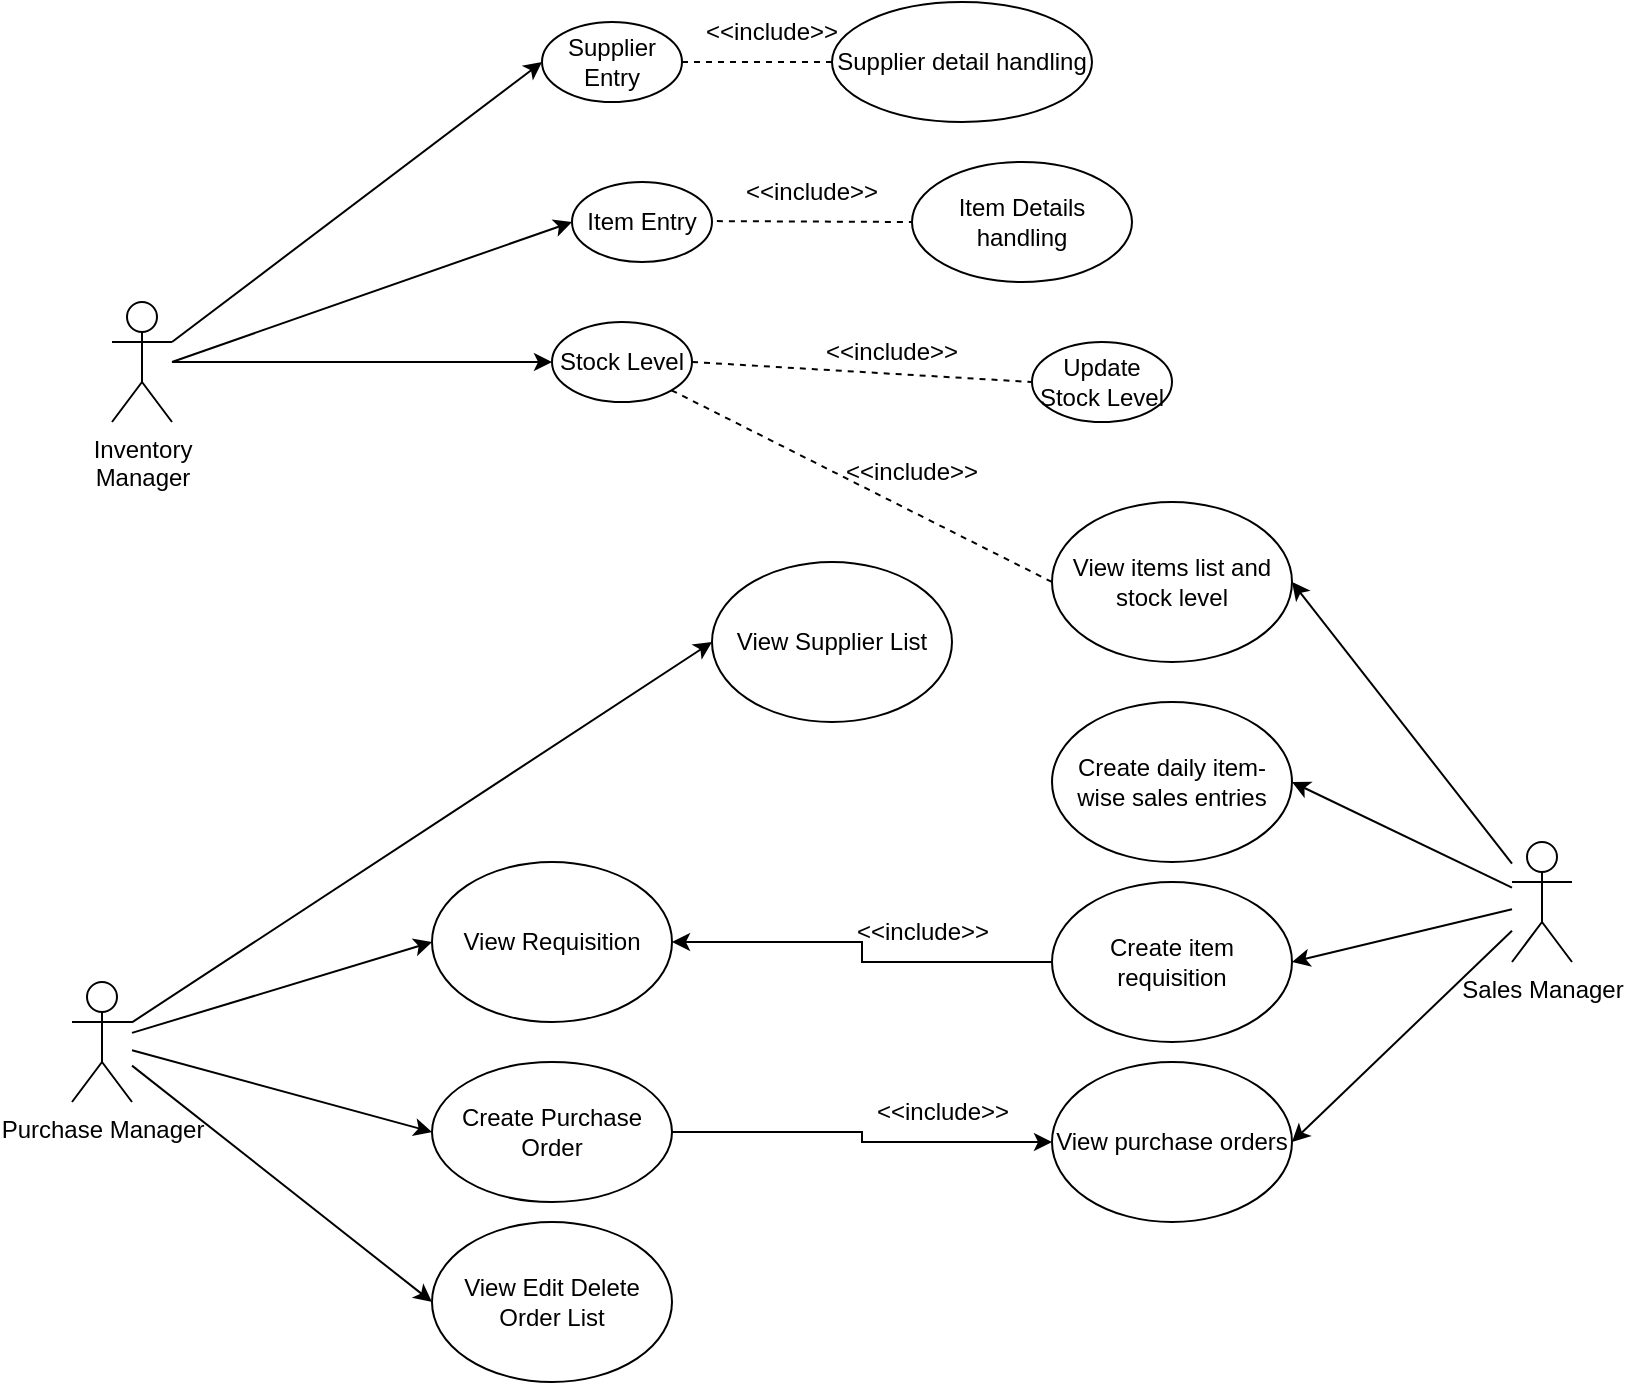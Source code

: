 <mxfile version="25.0.3">
  <diagram name="Page-1" id="WRlgL8Rsu9BcMeLaTDrW">
    <mxGraphModel dx="2401" dy="1479" grid="1" gridSize="10" guides="1" tooltips="1" connect="1" arrows="1" fold="1" page="1" pageScale="1" pageWidth="850" pageHeight="1100" math="0" shadow="0">
      <root>
        <mxCell id="0" />
        <mxCell id="1" parent="0" />
        <mxCell id="y3EWq9oGj_fFSSO3Vtz_-10" style="rounded=0;orthogonalLoop=1;jettySize=auto;html=1;entryX=0;entryY=0.5;entryDx=0;entryDy=0;" parent="1" source="y3EWq9oGj_fFSSO3Vtz_-14" target="y3EWq9oGj_fFSSO3Vtz_-15" edge="1">
          <mxGeometry relative="1" as="geometry" />
        </mxCell>
        <mxCell id="y3EWq9oGj_fFSSO3Vtz_-11" style="rounded=0;orthogonalLoop=1;jettySize=auto;html=1;entryX=0;entryY=0.5;entryDx=0;entryDy=0;" parent="1" source="y3EWq9oGj_fFSSO3Vtz_-14" target="y3EWq9oGj_fFSSO3Vtz_-16" edge="1">
          <mxGeometry relative="1" as="geometry" />
        </mxCell>
        <mxCell id="y3EWq9oGj_fFSSO3Vtz_-12" style="rounded=0;orthogonalLoop=1;jettySize=auto;html=1;entryX=0;entryY=0.5;entryDx=0;entryDy=0;" parent="1" source="y3EWq9oGj_fFSSO3Vtz_-14" target="y3EWq9oGj_fFSSO3Vtz_-18" edge="1">
          <mxGeometry relative="1" as="geometry" />
        </mxCell>
        <mxCell id="y3EWq9oGj_fFSSO3Vtz_-13" style="rounded=0;orthogonalLoop=1;jettySize=auto;html=1;entryX=0;entryY=0.5;entryDx=0;entryDy=0;" parent="1" source="y3EWq9oGj_fFSSO3Vtz_-14" target="y3EWq9oGj_fFSSO3Vtz_-19" edge="1">
          <mxGeometry relative="1" as="geometry" />
        </mxCell>
        <mxCell id="y3EWq9oGj_fFSSO3Vtz_-14" value="Purchase Manager" style="shape=umlActor;verticalLabelPosition=bottom;verticalAlign=top;html=1;outlineConnect=0;" parent="1" vertex="1">
          <mxGeometry x="-1630" y="350" width="30" height="60" as="geometry" />
        </mxCell>
        <mxCell id="y3EWq9oGj_fFSSO3Vtz_-15" value="View Supplier List" style="ellipse;whiteSpace=wrap;html=1;" parent="1" vertex="1">
          <mxGeometry x="-1310" y="140" width="120" height="80" as="geometry" />
        </mxCell>
        <mxCell id="y3EWq9oGj_fFSSO3Vtz_-16" value="View Requisition" style="ellipse;whiteSpace=wrap;html=1;" parent="1" vertex="1">
          <mxGeometry x="-1450" y="290" width="120" height="80" as="geometry" />
        </mxCell>
        <mxCell id="y3EWq9oGj_fFSSO3Vtz_-17" style="edgeStyle=orthogonalEdgeStyle;rounded=0;orthogonalLoop=1;jettySize=auto;html=1;entryX=0;entryY=0.5;entryDx=0;entryDy=0;" parent="1" source="y3EWq9oGj_fFSSO3Vtz_-18" target="y3EWq9oGj_fFSSO3Vtz_-29" edge="1">
          <mxGeometry relative="1" as="geometry" />
        </mxCell>
        <mxCell id="y3EWq9oGj_fFSSO3Vtz_-18" value="Create Purchase Order" style="ellipse;whiteSpace=wrap;html=1;" parent="1" vertex="1">
          <mxGeometry x="-1450" y="390" width="120" height="70" as="geometry" />
        </mxCell>
        <mxCell id="y3EWq9oGj_fFSSO3Vtz_-19" value="View Edit Delete Order List" style="ellipse;whiteSpace=wrap;html=1;" parent="1" vertex="1">
          <mxGeometry x="-1450" y="470" width="120" height="80" as="geometry" />
        </mxCell>
        <mxCell id="y3EWq9oGj_fFSSO3Vtz_-20" style="rounded=0;orthogonalLoop=1;jettySize=auto;html=1;entryX=1;entryY=0.5;entryDx=0;entryDy=0;" parent="1" source="y3EWq9oGj_fFSSO3Vtz_-24" target="y3EWq9oGj_fFSSO3Vtz_-25" edge="1">
          <mxGeometry relative="1" as="geometry" />
        </mxCell>
        <mxCell id="y3EWq9oGj_fFSSO3Vtz_-21" style="rounded=0;orthogonalLoop=1;jettySize=auto;html=1;entryX=1;entryY=0.5;entryDx=0;entryDy=0;" parent="1" source="y3EWq9oGj_fFSSO3Vtz_-24" target="y3EWq9oGj_fFSSO3Vtz_-26" edge="1">
          <mxGeometry relative="1" as="geometry" />
        </mxCell>
        <mxCell id="y3EWq9oGj_fFSSO3Vtz_-22" style="rounded=0;orthogonalLoop=1;jettySize=auto;html=1;entryX=1;entryY=0.5;entryDx=0;entryDy=0;" parent="1" source="y3EWq9oGj_fFSSO3Vtz_-24" target="y3EWq9oGj_fFSSO3Vtz_-28" edge="1">
          <mxGeometry relative="1" as="geometry" />
        </mxCell>
        <mxCell id="y3EWq9oGj_fFSSO3Vtz_-23" style="rounded=0;orthogonalLoop=1;jettySize=auto;html=1;entryX=1;entryY=0.5;entryDx=0;entryDy=0;" parent="1" source="y3EWq9oGj_fFSSO3Vtz_-24" target="y3EWq9oGj_fFSSO3Vtz_-29" edge="1">
          <mxGeometry relative="1" as="geometry" />
        </mxCell>
        <mxCell id="y3EWq9oGj_fFSSO3Vtz_-24" value="Sales Manager" style="shape=umlActor;verticalLabelPosition=bottom;verticalAlign=top;html=1;outlineConnect=0;" parent="1" vertex="1">
          <mxGeometry x="-910" y="280" width="30" height="60" as="geometry" />
        </mxCell>
        <mxCell id="y3EWq9oGj_fFSSO3Vtz_-25" value="View items list and stock level" style="ellipse;whiteSpace=wrap;html=1;" parent="1" vertex="1">
          <mxGeometry x="-1140" y="110" width="120" height="80" as="geometry" />
        </mxCell>
        <mxCell id="y3EWq9oGj_fFSSO3Vtz_-26" value="Create daily item-wise sales entries" style="ellipse;whiteSpace=wrap;html=1;" parent="1" vertex="1">
          <mxGeometry x="-1140" y="210" width="120" height="80" as="geometry" />
        </mxCell>
        <mxCell id="y3EWq9oGj_fFSSO3Vtz_-27" style="edgeStyle=orthogonalEdgeStyle;rounded=0;orthogonalLoop=1;jettySize=auto;html=1;entryX=1;entryY=0.5;entryDx=0;entryDy=0;" parent="1" source="y3EWq9oGj_fFSSO3Vtz_-28" target="y3EWq9oGj_fFSSO3Vtz_-16" edge="1">
          <mxGeometry relative="1" as="geometry" />
        </mxCell>
        <mxCell id="y3EWq9oGj_fFSSO3Vtz_-28" value="Create item requisition" style="ellipse;whiteSpace=wrap;html=1;" parent="1" vertex="1">
          <mxGeometry x="-1140" y="300" width="120" height="80" as="geometry" />
        </mxCell>
        <mxCell id="y3EWq9oGj_fFSSO3Vtz_-29" value="View purchase orders" style="ellipse;whiteSpace=wrap;html=1;" parent="1" vertex="1">
          <mxGeometry x="-1140" y="390" width="120" height="80" as="geometry" />
        </mxCell>
        <mxCell id="y3EWq9oGj_fFSSO3Vtz_-30" value="&amp;lt;&amp;lt;include&amp;gt;&amp;gt;" style="text;html=1;align=center;verticalAlign=middle;resizable=0;points=[];autosize=1;strokeColor=none;fillColor=none;" parent="1" vertex="1">
          <mxGeometry x="-1250" y="310" width="90" height="30" as="geometry" />
        </mxCell>
        <mxCell id="y3EWq9oGj_fFSSO3Vtz_-31" value="&amp;lt;&amp;lt;include&amp;gt;&amp;gt;" style="text;html=1;align=center;verticalAlign=middle;resizable=0;points=[];autosize=1;strokeColor=none;fillColor=none;" parent="1" vertex="1">
          <mxGeometry x="-1240" y="400" width="90" height="30" as="geometry" />
        </mxCell>
        <mxCell id="taeAyk10lP1KBZcWsIvv-32" value="Inventory&lt;div&gt;Manager&lt;/div&gt;" style="shape=umlActor;verticalLabelPosition=bottom;verticalAlign=top;html=1;outlineConnect=0;" vertex="1" parent="1">
          <mxGeometry x="-1610" y="10" width="30" height="60" as="geometry" />
        </mxCell>
        <mxCell id="taeAyk10lP1KBZcWsIvv-33" value="Item Entry" style="ellipse;whiteSpace=wrap;html=1;" vertex="1" parent="1">
          <mxGeometry x="-1380" y="-50" width="70" height="40" as="geometry" />
        </mxCell>
        <mxCell id="taeAyk10lP1KBZcWsIvv-34" value="Supplier Entry" style="ellipse;whiteSpace=wrap;html=1;" vertex="1" parent="1">
          <mxGeometry x="-1395" y="-130" width="70" height="40" as="geometry" />
        </mxCell>
        <mxCell id="taeAyk10lP1KBZcWsIvv-35" value="Stock Level" style="ellipse;whiteSpace=wrap;html=1;" vertex="1" parent="1">
          <mxGeometry x="-1390" y="20" width="70" height="40" as="geometry" />
        </mxCell>
        <mxCell id="taeAyk10lP1KBZcWsIvv-37" value="Item Details handling" style="ellipse;whiteSpace=wrap;html=1;" vertex="1" parent="1">
          <mxGeometry x="-1210" y="-60" width="110" height="60" as="geometry" />
        </mxCell>
        <mxCell id="taeAyk10lP1KBZcWsIvv-39" value="Supplier detail handling" style="ellipse;whiteSpace=wrap;html=1;" vertex="1" parent="1">
          <mxGeometry x="-1250" y="-140" width="130" height="60" as="geometry" />
        </mxCell>
        <mxCell id="taeAyk10lP1KBZcWsIvv-43" value="Update Stock Level" style="ellipse;whiteSpace=wrap;html=1;" vertex="1" parent="1">
          <mxGeometry x="-1150" y="30" width="70" height="40" as="geometry" />
        </mxCell>
        <mxCell id="taeAyk10lP1KBZcWsIvv-44" value="" style="endArrow=classic;html=1;rounded=0;entryX=0;entryY=0.5;entryDx=0;entryDy=0;" edge="1" parent="1" target="taeAyk10lP1KBZcWsIvv-33">
          <mxGeometry width="50" height="50" relative="1" as="geometry">
            <mxPoint x="-1580" y="40" as="sourcePoint" />
            <mxPoint x="-990" y="70" as="targetPoint" />
          </mxGeometry>
        </mxCell>
        <mxCell id="taeAyk10lP1KBZcWsIvv-45" value="" style="endArrow=classic;html=1;rounded=0;entryX=0;entryY=0.5;entryDx=0;entryDy=0;exitX=1;exitY=0.333;exitDx=0;exitDy=0;exitPerimeter=0;" edge="1" parent="1" target="taeAyk10lP1KBZcWsIvv-34" source="taeAyk10lP1KBZcWsIvv-32">
          <mxGeometry width="50" height="50" relative="1" as="geometry">
            <mxPoint x="-1440" y="-50" as="sourcePoint" />
            <mxPoint x="-1390" y="-30" as="targetPoint" />
          </mxGeometry>
        </mxCell>
        <mxCell id="taeAyk10lP1KBZcWsIvv-46" value="" style="endArrow=classic;html=1;rounded=0;entryX=0;entryY=0.5;entryDx=0;entryDy=0;" edge="1" parent="1" target="taeAyk10lP1KBZcWsIvv-35" source="taeAyk10lP1KBZcWsIvv-32">
          <mxGeometry width="50" height="50" relative="1" as="geometry">
            <mxPoint x="-1430" y="-20" as="sourcePoint" />
            <mxPoint x="-1430" y="20" as="targetPoint" />
          </mxGeometry>
        </mxCell>
        <mxCell id="taeAyk10lP1KBZcWsIvv-48" value="" style="endArrow=none;dashed=1;html=1;rounded=0;exitX=1.035;exitY=0.489;exitDx=0;exitDy=0;exitPerimeter=0;entryX=0;entryY=0.5;entryDx=0;entryDy=0;" edge="1" parent="1" source="taeAyk10lP1KBZcWsIvv-33" target="taeAyk10lP1KBZcWsIvv-37">
          <mxGeometry width="50" height="50" relative="1" as="geometry">
            <mxPoint x="-1010" y="-10" as="sourcePoint" />
            <mxPoint x="-940" as="targetPoint" />
          </mxGeometry>
        </mxCell>
        <mxCell id="taeAyk10lP1KBZcWsIvv-50" value="&amp;lt;&amp;lt;include&amp;gt;&amp;gt;" style="text;html=1;align=center;verticalAlign=middle;whiteSpace=wrap;rounded=0;" vertex="1" parent="1">
          <mxGeometry x="-1290" y="-60" width="60" height="30" as="geometry" />
        </mxCell>
        <mxCell id="taeAyk10lP1KBZcWsIvv-53" value="" style="endArrow=none;dashed=1;html=1;rounded=0;exitX=1;exitY=0.5;exitDx=0;exitDy=0;entryX=0;entryY=0.5;entryDx=0;entryDy=0;" edge="1" parent="1" source="taeAyk10lP1KBZcWsIvv-34" target="taeAyk10lP1KBZcWsIvv-39">
          <mxGeometry width="50" height="50" relative="1" as="geometry">
            <mxPoint x="-1290" y="-40" as="sourcePoint" />
            <mxPoint x="-1240" y="-90" as="targetPoint" />
          </mxGeometry>
        </mxCell>
        <mxCell id="taeAyk10lP1KBZcWsIvv-56" value="&amp;lt;&amp;lt;include&amp;gt;&amp;gt;" style="text;html=1;align=center;verticalAlign=middle;whiteSpace=wrap;rounded=0;" vertex="1" parent="1">
          <mxGeometry x="-1310" y="-140" width="60" height="30" as="geometry" />
        </mxCell>
        <mxCell id="taeAyk10lP1KBZcWsIvv-59" value="" style="endArrow=none;dashed=1;html=1;rounded=0;exitX=1;exitY=1;exitDx=0;exitDy=0;entryX=0;entryY=0.5;entryDx=0;entryDy=0;" edge="1" parent="1" source="taeAyk10lP1KBZcWsIvv-35" target="y3EWq9oGj_fFSSO3Vtz_-25">
          <mxGeometry width="50" height="50" relative="1" as="geometry">
            <mxPoint x="-1310" y="50" as="sourcePoint" />
            <mxPoint x="-1279.431" y="95.678" as="targetPoint" />
          </mxGeometry>
        </mxCell>
        <mxCell id="taeAyk10lP1KBZcWsIvv-60" value="" style="endArrow=none;dashed=1;html=1;rounded=0;exitX=1;exitY=0.5;exitDx=0;exitDy=0;entryX=0;entryY=0.5;entryDx=0;entryDy=0;" edge="1" parent="1" source="taeAyk10lP1KBZcWsIvv-35" target="taeAyk10lP1KBZcWsIvv-43">
          <mxGeometry width="50" height="50" relative="1" as="geometry">
            <mxPoint x="-1360" y="88" as="sourcePoint" />
            <mxPoint x="-1310" y="130" as="targetPoint" />
          </mxGeometry>
        </mxCell>
        <mxCell id="taeAyk10lP1KBZcWsIvv-61" value="&amp;lt;&amp;lt;include&amp;gt;&amp;gt;" style="text;html=1;align=center;verticalAlign=middle;whiteSpace=wrap;rounded=0;" vertex="1" parent="1">
          <mxGeometry x="-1240" y="80" width="60" height="30" as="geometry" />
        </mxCell>
        <mxCell id="taeAyk10lP1KBZcWsIvv-62" value="&amp;lt;&amp;lt;include&amp;gt;&amp;gt;" style="text;html=1;align=center;verticalAlign=middle;whiteSpace=wrap;rounded=0;" vertex="1" parent="1">
          <mxGeometry x="-1250" y="20" width="60" height="30" as="geometry" />
        </mxCell>
      </root>
    </mxGraphModel>
  </diagram>
</mxfile>

